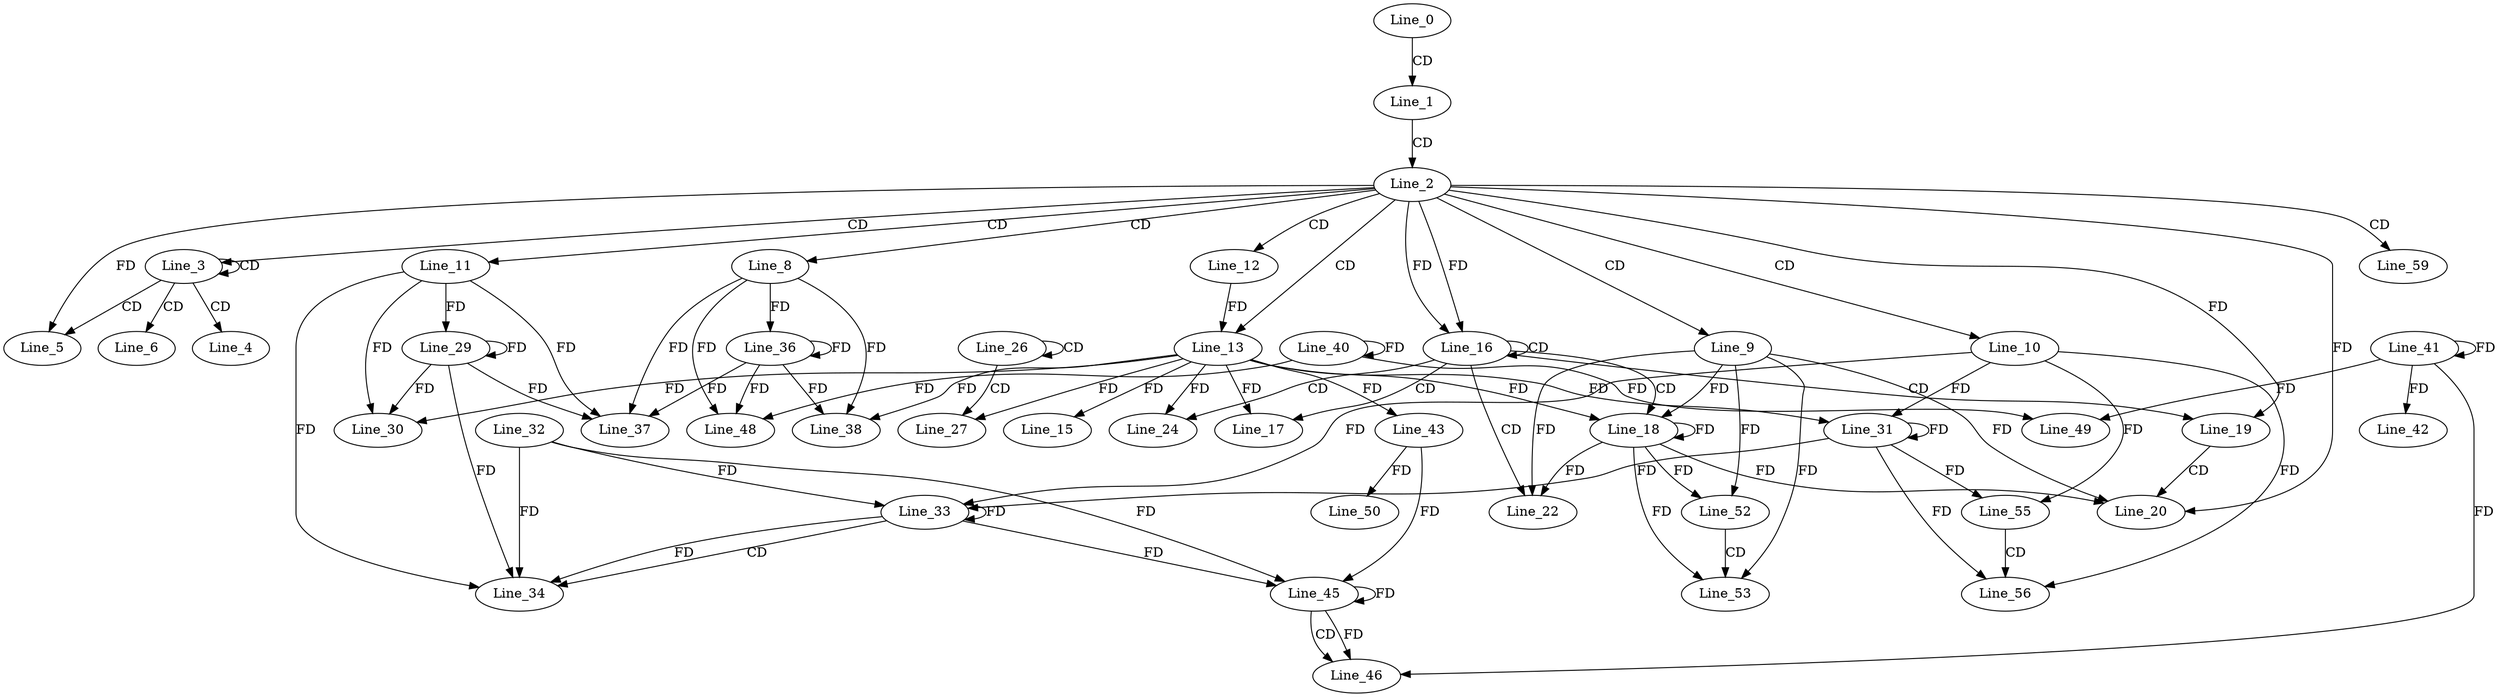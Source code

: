 digraph G {
  Line_0;
  Line_1;
  Line_2;
  Line_3;
  Line_3;
  Line_4;
  Line_5;
  Line_5;
  Line_6;
  Line_8;
  Line_9;
  Line_10;
  Line_11;
  Line_12;
  Line_13;
  Line_13;
  Line_15;
  Line_16;
  Line_16;
  Line_17;
  Line_18;
  Line_18;
  Line_19;
  Line_20;
  Line_20;
  Line_22;
  Line_24;
  Line_26;
  Line_26;
  Line_27;
  Line_27;
  Line_27;
  Line_29;
  Line_30;
  Line_30;
  Line_31;
  Line_31;
  Line_33;
  Line_32;
  Line_33;
  Line_33;
  Line_34;
  Line_36;
  Line_37;
  Line_37;
  Line_38;
  Line_38;
  Line_40;
  Line_41;
  Line_42;
  Line_42;
  Line_43;
  Line_45;
  Line_45;
  Line_43;
  Line_45;
  Line_46;
  Line_48;
  Line_49;
  Line_49;
  Line_50;
  Line_52;
  Line_53;
  Line_55;
  Line_56;
  Line_59;
  Line_0 -> Line_1 [ label="CD" ];
  Line_1 -> Line_2 [ label="CD" ];
  Line_2 -> Line_3 [ label="CD" ];
  Line_3 -> Line_3 [ label="CD" ];
  Line_3 -> Line_4 [ label="CD" ];
  Line_3 -> Line_5 [ label="CD" ];
  Line_2 -> Line_5 [ label="FD" ];
  Line_3 -> Line_6 [ label="CD" ];
  Line_2 -> Line_8 [ label="CD" ];
  Line_2 -> Line_9 [ label="CD" ];
  Line_2 -> Line_10 [ label="CD" ];
  Line_2 -> Line_11 [ label="CD" ];
  Line_2 -> Line_12 [ label="CD" ];
  Line_2 -> Line_13 [ label="CD" ];
  Line_12 -> Line_13 [ label="FD" ];
  Line_13 -> Line_15 [ label="FD" ];
  Line_2 -> Line_16 [ label="FD" ];
  Line_16 -> Line_16 [ label="CD" ];
  Line_2 -> Line_16 [ label="FD" ];
  Line_16 -> Line_17 [ label="CD" ];
  Line_13 -> Line_17 [ label="FD" ];
  Line_16 -> Line_18 [ label="CD" ];
  Line_9 -> Line_18 [ label="FD" ];
  Line_18 -> Line_18 [ label="FD" ];
  Line_13 -> Line_18 [ label="FD" ];
  Line_16 -> Line_19 [ label="CD" ];
  Line_2 -> Line_19 [ label="FD" ];
  Line_19 -> Line_20 [ label="CD" ];
  Line_9 -> Line_20 [ label="FD" ];
  Line_18 -> Line_20 [ label="FD" ];
  Line_2 -> Line_20 [ label="FD" ];
  Line_16 -> Line_22 [ label="CD" ];
  Line_9 -> Line_22 [ label="FD" ];
  Line_18 -> Line_22 [ label="FD" ];
  Line_16 -> Line_24 [ label="CD" ];
  Line_13 -> Line_24 [ label="FD" ];
  Line_26 -> Line_26 [ label="CD" ];
  Line_26 -> Line_27 [ label="CD" ];
  Line_13 -> Line_27 [ label="FD" ];
  Line_11 -> Line_29 [ label="FD" ];
  Line_29 -> Line_29 [ label="FD" ];
  Line_11 -> Line_30 [ label="FD" ];
  Line_29 -> Line_30 [ label="FD" ];
  Line_13 -> Line_30 [ label="FD" ];
  Line_10 -> Line_31 [ label="FD" ];
  Line_31 -> Line_31 [ label="FD" ];
  Line_13 -> Line_31 [ label="FD" ];
  Line_33 -> Line_33 [ label="FD" ];
  Line_32 -> Line_33 [ label="FD" ];
  Line_10 -> Line_33 [ label="FD" ];
  Line_31 -> Line_33 [ label="FD" ];
  Line_33 -> Line_34 [ label="CD" ];
  Line_11 -> Line_34 [ label="FD" ];
  Line_29 -> Line_34 [ label="FD" ];
  Line_33 -> Line_34 [ label="FD" ];
  Line_32 -> Line_34 [ label="FD" ];
  Line_8 -> Line_36 [ label="FD" ];
  Line_36 -> Line_36 [ label="FD" ];
  Line_8 -> Line_37 [ label="FD" ];
  Line_36 -> Line_37 [ label="FD" ];
  Line_11 -> Line_37 [ label="FD" ];
  Line_29 -> Line_37 [ label="FD" ];
  Line_8 -> Line_38 [ label="FD" ];
  Line_36 -> Line_38 [ label="FD" ];
  Line_13 -> Line_38 [ label="FD" ];
  Line_40 -> Line_40 [ label="FD" ];
  Line_41 -> Line_41 [ label="FD" ];
  Line_41 -> Line_42 [ label="FD" ];
  Line_13 -> Line_43 [ label="FD" ];
  Line_45 -> Line_45 [ label="FD" ];
  Line_33 -> Line_45 [ label="FD" ];
  Line_32 -> Line_45 [ label="FD" ];
  Line_43 -> Line_45 [ label="FD" ];
  Line_45 -> Line_46 [ label="CD" ];
  Line_41 -> Line_46 [ label="FD" ];
  Line_45 -> Line_46 [ label="FD" ];
  Line_8 -> Line_48 [ label="FD" ];
  Line_36 -> Line_48 [ label="FD" ];
  Line_40 -> Line_48 [ label="FD" ];
  Line_40 -> Line_49 [ label="FD" ];
  Line_41 -> Line_49 [ label="FD" ];
  Line_43 -> Line_50 [ label="FD" ];
  Line_9 -> Line_52 [ label="FD" ];
  Line_18 -> Line_52 [ label="FD" ];
  Line_52 -> Line_53 [ label="CD" ];
  Line_9 -> Line_53 [ label="FD" ];
  Line_18 -> Line_53 [ label="FD" ];
  Line_10 -> Line_55 [ label="FD" ];
  Line_31 -> Line_55 [ label="FD" ];
  Line_55 -> Line_56 [ label="CD" ];
  Line_10 -> Line_56 [ label="FD" ];
  Line_31 -> Line_56 [ label="FD" ];
  Line_2 -> Line_59 [ label="CD" ];
}
